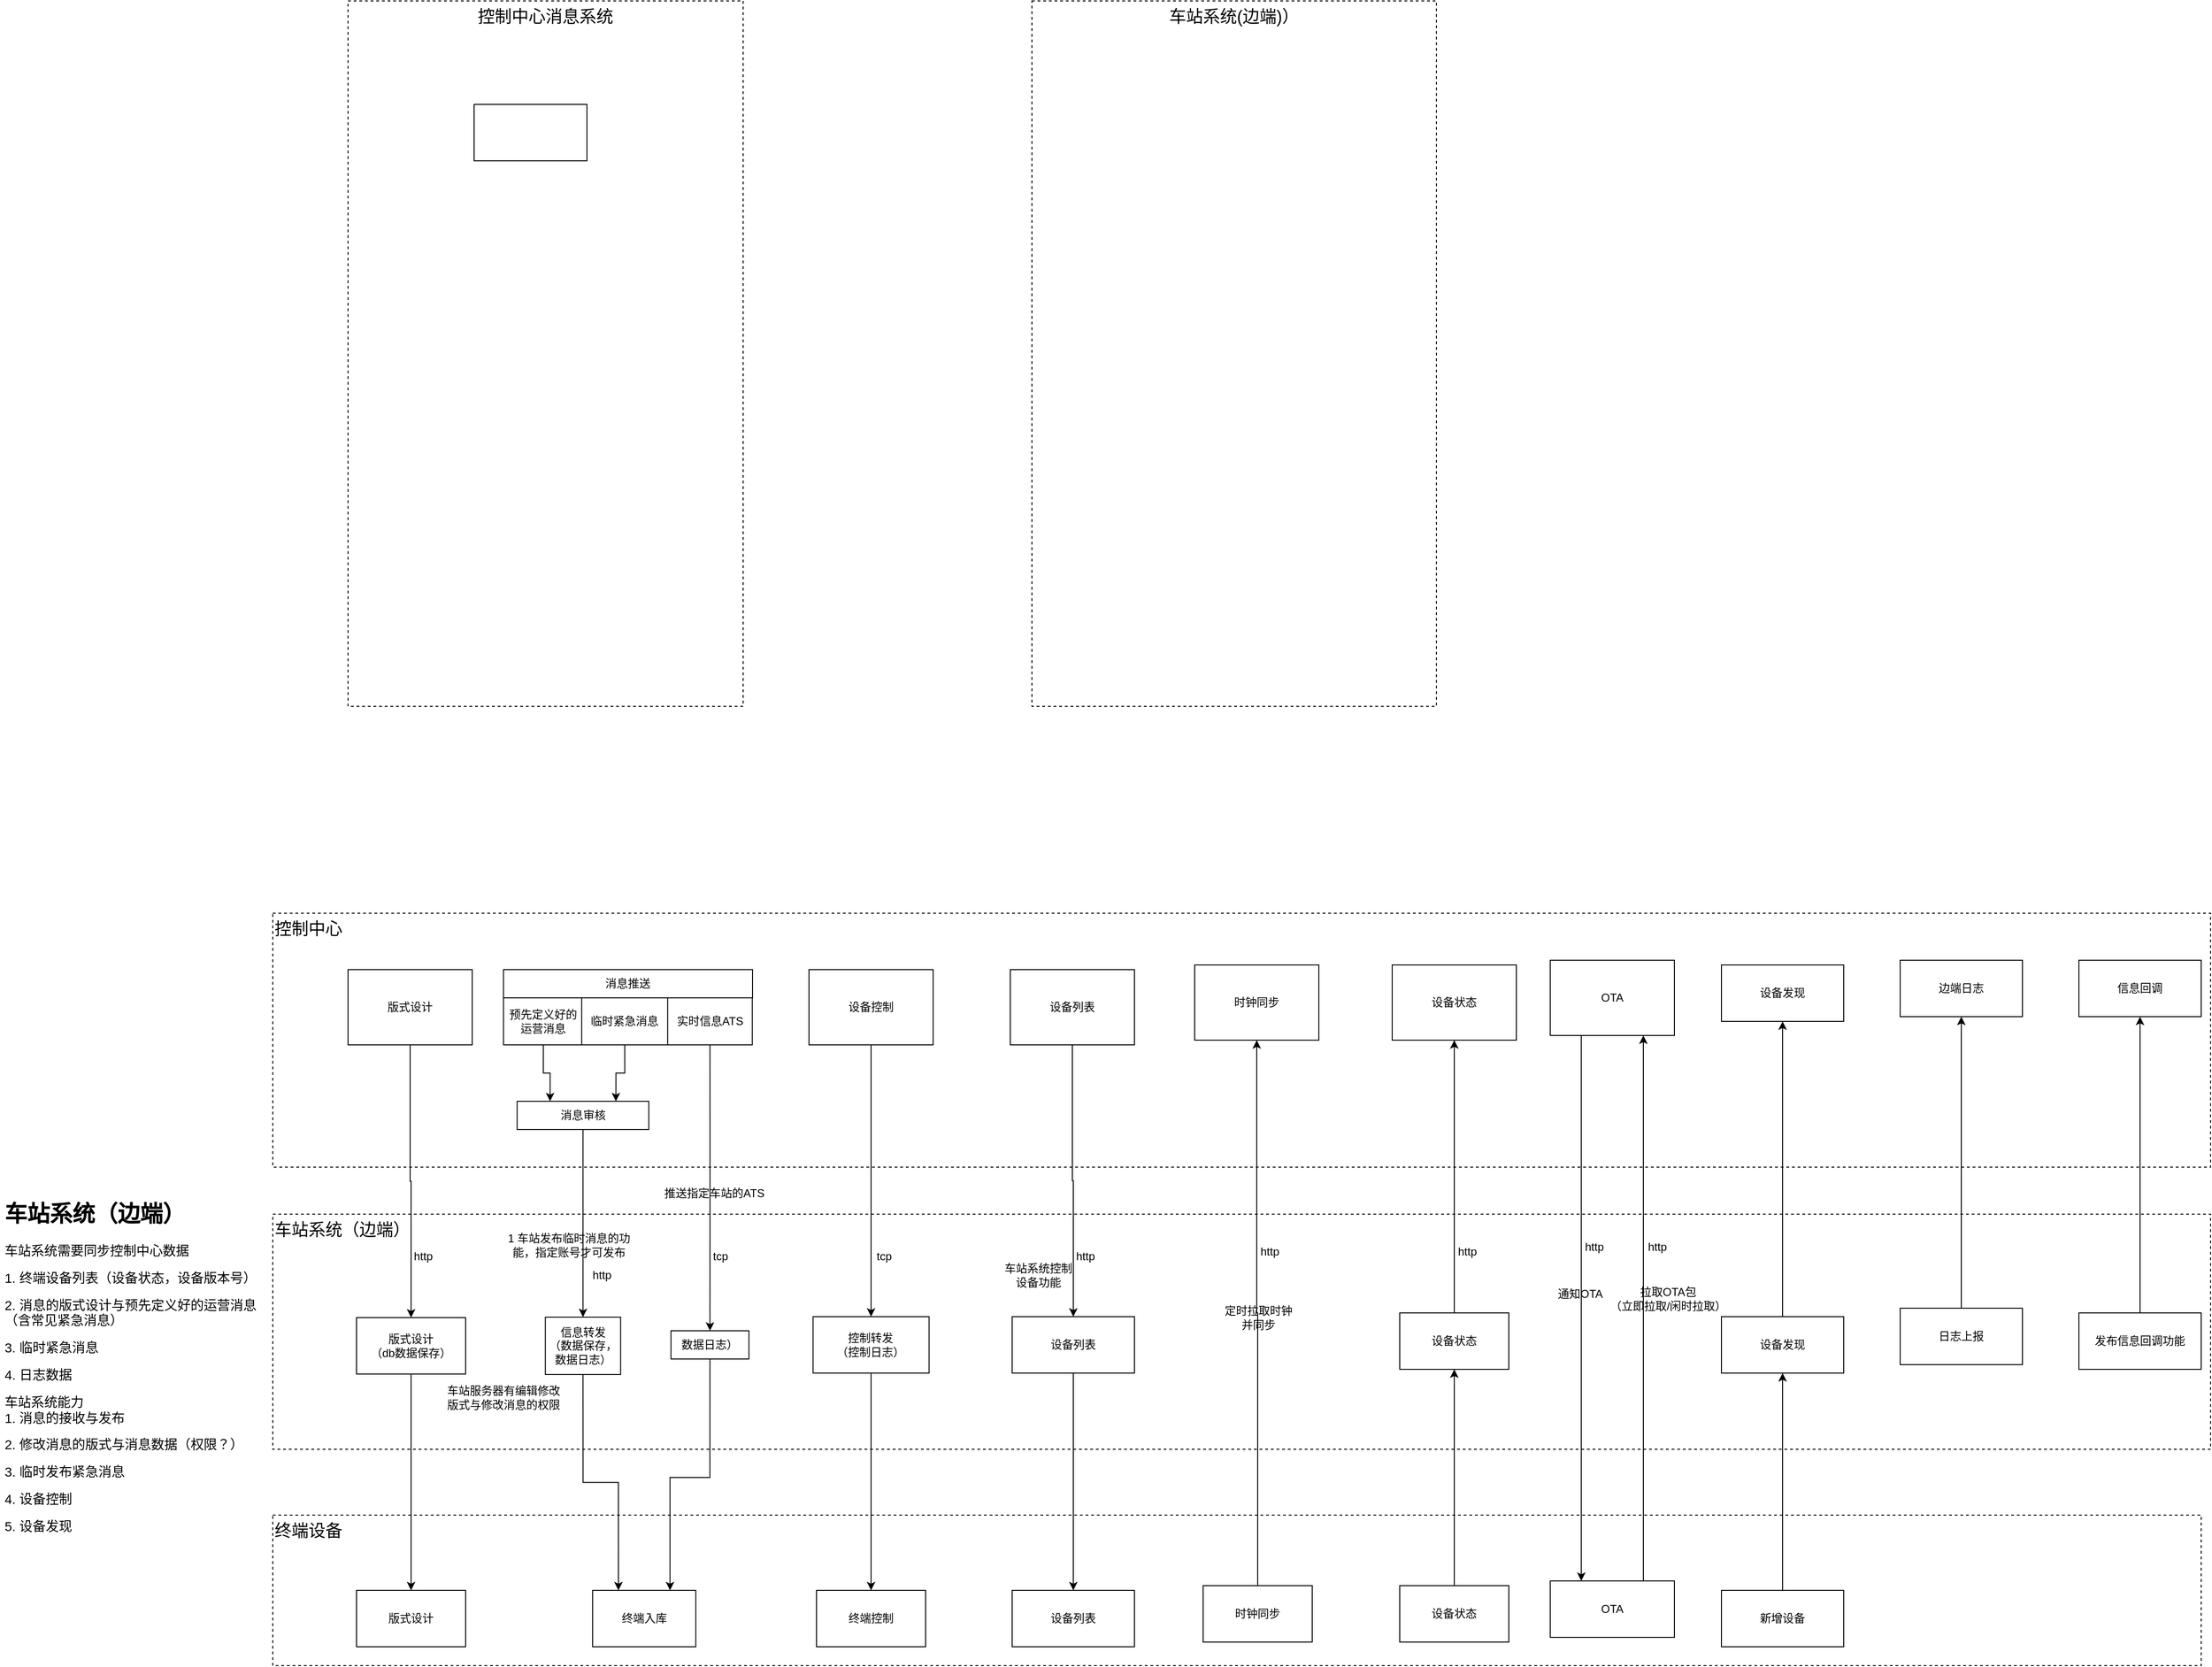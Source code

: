 <mxfile version="21.3.5" type="github">
  <diagram name="第 1 页" id="WxWkG-pKVZrvrhtKARHQ">
    <mxGraphModel dx="1942" dy="854" grid="1" gridSize="10" guides="1" tooltips="1" connect="1" arrows="1" fold="1" page="1" pageScale="1" pageWidth="827" pageHeight="1169" math="0" shadow="0">
      <root>
        <mxCell id="0" />
        <mxCell id="1" parent="0" />
        <mxCell id="FDIz5WSHnkQEFrHZKm8G-6" value="&lt;font style=&quot;font-size: 18px;&quot;&gt;控制中心&lt;/font&gt;" style="rounded=0;whiteSpace=wrap;html=1;align=left;verticalAlign=top;dashed=1;" parent="1" vertex="1">
          <mxGeometry x="310" y="1210" width="2060" height="270" as="geometry" />
        </mxCell>
        <mxCell id="FDIz5WSHnkQEFrHZKm8G-10" value="&lt;font style=&quot;font-size: 18px;&quot;&gt;终端设备&lt;/font&gt;" style="rounded=0;whiteSpace=wrap;html=1;align=left;verticalAlign=top;dashed=1;" parent="1" vertex="1">
          <mxGeometry x="310" y="1850" width="2050" height="160" as="geometry" />
        </mxCell>
        <mxCell id="FDIz5WSHnkQEFrHZKm8G-11" value="&lt;font style=&quot;font-size: 18px;&quot;&gt;车站系统（边端）&lt;/font&gt;" style="rounded=0;whiteSpace=wrap;html=1;align=left;verticalAlign=top;dashed=1;" parent="1" vertex="1">
          <mxGeometry x="310" y="1530" width="2060" height="250" as="geometry" />
        </mxCell>
        <mxCell id="MEf120TzHeJ7vrePYZAw-9" value="&lt;font style=&quot;font-size: 18px;&quot;&gt;车站系统(边端)）&lt;/font&gt;" style="rounded=0;whiteSpace=wrap;html=1;dashed=1;verticalAlign=top;" parent="1" vertex="1">
          <mxGeometry x="1117" y="240" width="430" height="750" as="geometry" />
        </mxCell>
        <mxCell id="MEf120TzHeJ7vrePYZAw-5" value="&lt;font style=&quot;font-size: 18px;&quot;&gt;控制中心消息系统&lt;/font&gt;" style="rounded=0;whiteSpace=wrap;html=1;dashed=1;verticalAlign=top;" parent="1" vertex="1">
          <mxGeometry x="390" y="240" width="420" height="750" as="geometry" />
        </mxCell>
        <mxCell id="FDIz5WSHnkQEFrHZKm8G-16" style="edgeStyle=orthogonalEdgeStyle;rounded=0;orthogonalLoop=1;jettySize=auto;html=1;exitX=0.5;exitY=1;exitDx=0;exitDy=0;entryX=0.5;entryY=0;entryDx=0;entryDy=0;" parent="1" source="FDIz5WSHnkQEFrHZKm8G-12" target="FDIz5WSHnkQEFrHZKm8G-13" edge="1">
          <mxGeometry relative="1" as="geometry" />
        </mxCell>
        <mxCell id="FDIz5WSHnkQEFrHZKm8G-12" value="版式设计" style="rounded=0;whiteSpace=wrap;html=1;" parent="1" vertex="1">
          <mxGeometry x="390" y="1270" width="132" height="80" as="geometry" />
        </mxCell>
        <mxCell id="FDIz5WSHnkQEFrHZKm8G-17" style="edgeStyle=orthogonalEdgeStyle;rounded=0;orthogonalLoop=1;jettySize=auto;html=1;exitX=0.5;exitY=1;exitDx=0;exitDy=0;entryX=0.5;entryY=0;entryDx=0;entryDy=0;" parent="1" source="FDIz5WSHnkQEFrHZKm8G-13" target="FDIz5WSHnkQEFrHZKm8G-15" edge="1">
          <mxGeometry relative="1" as="geometry" />
        </mxCell>
        <mxCell id="FDIz5WSHnkQEFrHZKm8G-13" value="版式设计&lt;br&gt;（db数据保存）" style="rounded=0;whiteSpace=wrap;html=1;" parent="1" vertex="1">
          <mxGeometry x="399" y="1640" width="116" height="60" as="geometry" />
        </mxCell>
        <mxCell id="FDIz5WSHnkQEFrHZKm8G-15" value="版式设计" style="rounded=0;whiteSpace=wrap;html=1;" parent="1" vertex="1">
          <mxGeometry x="399" y="1930" width="116" height="60" as="geometry" />
        </mxCell>
        <mxCell id="FDIz5WSHnkQEFrHZKm8G-18" value="消息推送" style="rounded=0;whiteSpace=wrap;html=1;" parent="1" vertex="1">
          <mxGeometry x="555.25" y="1270" width="264.75" height="30" as="geometry" />
        </mxCell>
        <mxCell id="FDIz5WSHnkQEFrHZKm8G-23" style="edgeStyle=orthogonalEdgeStyle;rounded=0;orthogonalLoop=1;jettySize=auto;html=1;exitX=0.5;exitY=1;exitDx=0;exitDy=0;entryX=0.25;entryY=0;entryDx=0;entryDy=0;" parent="1" source="FDIz5WSHnkQEFrHZKm8G-19" target="FDIz5WSHnkQEFrHZKm8G-21" edge="1">
          <mxGeometry relative="1" as="geometry" />
        </mxCell>
        <mxCell id="FDIz5WSHnkQEFrHZKm8G-19" value="预先定义好的运营消息" style="rounded=0;whiteSpace=wrap;html=1;" parent="1" vertex="1">
          <mxGeometry x="555.25" y="1300" width="84.75" height="50" as="geometry" />
        </mxCell>
        <mxCell id="FDIz5WSHnkQEFrHZKm8G-24" style="edgeStyle=orthogonalEdgeStyle;rounded=0;orthogonalLoop=1;jettySize=auto;html=1;exitX=0.5;exitY=1;exitDx=0;exitDy=0;entryX=0.75;entryY=0;entryDx=0;entryDy=0;" parent="1" source="FDIz5WSHnkQEFrHZKm8G-20" target="FDIz5WSHnkQEFrHZKm8G-21" edge="1">
          <mxGeometry relative="1" as="geometry" />
        </mxCell>
        <mxCell id="FDIz5WSHnkQEFrHZKm8G-20" value="临时紧急消息" style="rounded=0;whiteSpace=wrap;html=1;" parent="1" vertex="1">
          <mxGeometry x="638.37" y="1300" width="91.63" height="50" as="geometry" />
        </mxCell>
        <mxCell id="lnaJndpBKy_KP0AAHM30-50" style="edgeStyle=orthogonalEdgeStyle;rounded=0;orthogonalLoop=1;jettySize=auto;html=1;exitX=0.5;exitY=1;exitDx=0;exitDy=0;entryX=0.5;entryY=0;entryDx=0;entryDy=0;" edge="1" parent="1" source="FDIz5WSHnkQEFrHZKm8G-21" target="FDIz5WSHnkQEFrHZKm8G-27">
          <mxGeometry relative="1" as="geometry" />
        </mxCell>
        <mxCell id="FDIz5WSHnkQEFrHZKm8G-21" value="消息审核" style="rounded=0;whiteSpace=wrap;html=1;" parent="1" vertex="1">
          <mxGeometry x="569.75" y="1410" width="140" height="30" as="geometry" />
        </mxCell>
        <mxCell id="lnaJndpBKy_KP0AAHM30-52" style="edgeStyle=orthogonalEdgeStyle;rounded=0;orthogonalLoop=1;jettySize=auto;html=1;exitX=0.5;exitY=1;exitDx=0;exitDy=0;entryX=0.5;entryY=0;entryDx=0;entryDy=0;" edge="1" parent="1" source="FDIz5WSHnkQEFrHZKm8G-22" target="lnaJndpBKy_KP0AAHM30-51">
          <mxGeometry relative="1" as="geometry" />
        </mxCell>
        <mxCell id="FDIz5WSHnkQEFrHZKm8G-22" value="实时信息ATS" style="rounded=0;whiteSpace=wrap;html=1;" parent="1" vertex="1">
          <mxGeometry x="729.75" y="1300" width="90" height="50" as="geometry" />
        </mxCell>
        <mxCell id="FDIz5WSHnkQEFrHZKm8G-30" style="edgeStyle=orthogonalEdgeStyle;rounded=0;orthogonalLoop=1;jettySize=auto;html=1;exitX=0.5;exitY=1;exitDx=0;exitDy=0;entryX=0.25;entryY=0;entryDx=0;entryDy=0;" parent="1" source="FDIz5WSHnkQEFrHZKm8G-27" target="FDIz5WSHnkQEFrHZKm8G-29" edge="1">
          <mxGeometry relative="1" as="geometry" />
        </mxCell>
        <mxCell id="FDIz5WSHnkQEFrHZKm8G-27" value="信息转发&lt;br&gt;（数据保存，数据日志）" style="rounded=0;whiteSpace=wrap;html=1;" parent="1" vertex="1">
          <mxGeometry x="599.75" y="1639.5" width="80" height="61" as="geometry" />
        </mxCell>
        <mxCell id="FDIz5WSHnkQEFrHZKm8G-29" value="终端入库" style="rounded=0;whiteSpace=wrap;html=1;" parent="1" vertex="1">
          <mxGeometry x="650" y="1930" width="109.69" height="60" as="geometry" />
        </mxCell>
        <mxCell id="FDIz5WSHnkQEFrHZKm8G-34" style="edgeStyle=orthogonalEdgeStyle;rounded=0;orthogonalLoop=1;jettySize=auto;html=1;exitX=0.5;exitY=1;exitDx=0;exitDy=0;entryX=0.5;entryY=0;entryDx=0;entryDy=0;" parent="1" source="FDIz5WSHnkQEFrHZKm8G-31" target="FDIz5WSHnkQEFrHZKm8G-33" edge="1">
          <mxGeometry relative="1" as="geometry" />
        </mxCell>
        <mxCell id="FDIz5WSHnkQEFrHZKm8G-31" value="设备控制" style="rounded=0;whiteSpace=wrap;html=1;" parent="1" vertex="1">
          <mxGeometry x="880" y="1270" width="132" height="80" as="geometry" />
        </mxCell>
        <mxCell id="FDIz5WSHnkQEFrHZKm8G-36" style="edgeStyle=orthogonalEdgeStyle;rounded=0;orthogonalLoop=1;jettySize=auto;html=1;exitX=0.5;exitY=1;exitDx=0;exitDy=0;entryX=0.5;entryY=0;entryDx=0;entryDy=0;" parent="1" source="FDIz5WSHnkQEFrHZKm8G-33" target="FDIz5WSHnkQEFrHZKm8G-35" edge="1">
          <mxGeometry relative="1" as="geometry" />
        </mxCell>
        <mxCell id="FDIz5WSHnkQEFrHZKm8G-33" value="控制转发&lt;br&gt;（控制日志）" style="rounded=0;whiteSpace=wrap;html=1;" parent="1" vertex="1">
          <mxGeometry x="884.32" y="1639" width="123.37" height="60" as="geometry" />
        </mxCell>
        <mxCell id="FDIz5WSHnkQEFrHZKm8G-35" value="终端控制" style="rounded=0;whiteSpace=wrap;html=1;" parent="1" vertex="1">
          <mxGeometry x="888" y="1930" width="116" height="60" as="geometry" />
        </mxCell>
        <mxCell id="FDIz5WSHnkQEFrHZKm8G-37" value="时钟同步" style="rounded=0;whiteSpace=wrap;html=1;" parent="1" vertex="1">
          <mxGeometry x="1290" y="1265" width="132" height="80" as="geometry" />
        </mxCell>
        <mxCell id="lnaJndpBKy_KP0AAHM30-5" style="edgeStyle=orthogonalEdgeStyle;rounded=0;orthogonalLoop=1;jettySize=auto;html=1;exitX=0.25;exitY=1;exitDx=0;exitDy=0;entryX=0.25;entryY=0;entryDx=0;entryDy=0;" edge="1" parent="1" source="FDIz5WSHnkQEFrHZKm8G-38" target="lnaJndpBKy_KP0AAHM30-2">
          <mxGeometry relative="1" as="geometry" />
        </mxCell>
        <mxCell id="FDIz5WSHnkQEFrHZKm8G-38" value="OTA" style="rounded=0;whiteSpace=wrap;html=1;" parent="1" vertex="1">
          <mxGeometry x="1668" y="1260" width="132" height="80" as="geometry" />
        </mxCell>
        <mxCell id="FDIz5WSHnkQEFrHZKm8G-39" value="设备状态" style="rounded=0;whiteSpace=wrap;html=1;" parent="1" vertex="1">
          <mxGeometry x="1500" y="1265" width="132" height="80" as="geometry" />
        </mxCell>
        <mxCell id="lnaJndpBKy_KP0AAHM30-4" style="edgeStyle=orthogonalEdgeStyle;rounded=0;orthogonalLoop=1;jettySize=auto;html=1;exitX=0.5;exitY=0;exitDx=0;exitDy=0;entryX=0.5;entryY=1;entryDx=0;entryDy=0;" edge="1" parent="1" source="lnaJndpBKy_KP0AAHM30-1" target="FDIz5WSHnkQEFrHZKm8G-37">
          <mxGeometry relative="1" as="geometry" />
        </mxCell>
        <mxCell id="lnaJndpBKy_KP0AAHM30-1" value="时钟同步" style="rounded=0;whiteSpace=wrap;html=1;" vertex="1" parent="1">
          <mxGeometry x="1299" y="1925" width="116" height="60" as="geometry" />
        </mxCell>
        <mxCell id="lnaJndpBKy_KP0AAHM30-6" style="edgeStyle=orthogonalEdgeStyle;rounded=0;orthogonalLoop=1;jettySize=auto;html=1;exitX=0.75;exitY=0;exitDx=0;exitDy=0;entryX=0.75;entryY=1;entryDx=0;entryDy=0;" edge="1" parent="1" source="lnaJndpBKy_KP0AAHM30-2" target="FDIz5WSHnkQEFrHZKm8G-38">
          <mxGeometry relative="1" as="geometry" />
        </mxCell>
        <mxCell id="lnaJndpBKy_KP0AAHM30-2" value="OTA" style="rounded=0;whiteSpace=wrap;html=1;" vertex="1" parent="1">
          <mxGeometry x="1668" y="1920" width="132" height="60" as="geometry" />
        </mxCell>
        <mxCell id="lnaJndpBKy_KP0AAHM30-7" style="edgeStyle=orthogonalEdgeStyle;rounded=0;orthogonalLoop=1;jettySize=auto;html=1;exitX=0.5;exitY=0;exitDx=0;exitDy=0;entryX=0.5;entryY=1;entryDx=0;entryDy=0;" edge="1" parent="1" source="lnaJndpBKy_KP0AAHM30-3" target="lnaJndpBKy_KP0AAHM30-28">
          <mxGeometry relative="1" as="geometry" />
        </mxCell>
        <mxCell id="lnaJndpBKy_KP0AAHM30-3" value="设备状态" style="rounded=0;whiteSpace=wrap;html=1;" vertex="1" parent="1">
          <mxGeometry x="1508" y="1925" width="116" height="60" as="geometry" />
        </mxCell>
        <mxCell id="lnaJndpBKy_KP0AAHM30-12" style="edgeStyle=orthogonalEdgeStyle;rounded=0;orthogonalLoop=1;jettySize=auto;html=1;exitX=0.5;exitY=1;exitDx=0;exitDy=0;entryX=0.5;entryY=0;entryDx=0;entryDy=0;" edge="1" parent="1" source="lnaJndpBKy_KP0AAHM30-9" target="lnaJndpBKy_KP0AAHM30-10">
          <mxGeometry relative="1" as="geometry" />
        </mxCell>
        <mxCell id="lnaJndpBKy_KP0AAHM30-9" value="设备列表" style="rounded=0;whiteSpace=wrap;html=1;" vertex="1" parent="1">
          <mxGeometry x="1094" y="1270" width="132" height="80" as="geometry" />
        </mxCell>
        <mxCell id="lnaJndpBKy_KP0AAHM30-13" style="edgeStyle=orthogonalEdgeStyle;rounded=0;orthogonalLoop=1;jettySize=auto;html=1;exitX=0.5;exitY=1;exitDx=0;exitDy=0;" edge="1" parent="1" source="lnaJndpBKy_KP0AAHM30-10" target="lnaJndpBKy_KP0AAHM30-11">
          <mxGeometry relative="1" as="geometry" />
        </mxCell>
        <mxCell id="lnaJndpBKy_KP0AAHM30-10" value="设备列表" style="rounded=0;whiteSpace=wrap;html=1;" vertex="1" parent="1">
          <mxGeometry x="1096" y="1639" width="130" height="60" as="geometry" />
        </mxCell>
        <mxCell id="lnaJndpBKy_KP0AAHM30-11" value="设备列表" style="rounded=0;whiteSpace=wrap;html=1;" vertex="1" parent="1">
          <mxGeometry x="1096" y="1930" width="130" height="60" as="geometry" />
        </mxCell>
        <mxCell id="lnaJndpBKy_KP0AAHM30-15" value="1 车站发布临时消息的功能，指定账号才可发布" style="text;html=1;strokeColor=none;fillColor=none;align=center;verticalAlign=middle;whiteSpace=wrap;rounded=0;" vertex="1" parent="1">
          <mxGeometry x="555.25" y="1545" width="140" height="35" as="geometry" />
        </mxCell>
        <mxCell id="lnaJndpBKy_KP0AAHM30-17" value="车站系统控制设备功能" style="text;html=1;strokeColor=none;fillColor=none;align=center;verticalAlign=middle;whiteSpace=wrap;rounded=0;" vertex="1" parent="1">
          <mxGeometry x="1084" y="1570" width="80" height="50" as="geometry" />
        </mxCell>
        <mxCell id="lnaJndpBKy_KP0AAHM30-21" value="定时拉取时钟并同步" style="text;html=1;strokeColor=none;fillColor=none;align=center;verticalAlign=middle;whiteSpace=wrap;rounded=0;" vertex="1" parent="1">
          <mxGeometry x="1318" y="1615" width="80" height="50" as="geometry" />
        </mxCell>
        <mxCell id="lnaJndpBKy_KP0AAHM30-22" value="通知OTA" style="text;html=1;strokeColor=none;fillColor=none;align=center;verticalAlign=middle;whiteSpace=wrap;rounded=0;" vertex="1" parent="1">
          <mxGeometry x="1660" y="1590" width="80" height="50" as="geometry" />
        </mxCell>
        <mxCell id="lnaJndpBKy_KP0AAHM30-24" value="拉取OTA包&lt;br&gt;（立即拉取/闲时拉取）" style="text;html=1;strokeColor=none;fillColor=none;align=center;verticalAlign=middle;whiteSpace=wrap;rounded=0;" vertex="1" parent="1">
          <mxGeometry x="1730" y="1600" width="127" height="40" as="geometry" />
        </mxCell>
        <mxCell id="lnaJndpBKy_KP0AAHM30-25" value="推送指定车站的ATS" style="text;html=1;strokeColor=none;fillColor=none;align=center;verticalAlign=middle;whiteSpace=wrap;rounded=0;" vertex="1" parent="1">
          <mxGeometry x="715.37" y="1490" width="129.38" height="35" as="geometry" />
        </mxCell>
        <mxCell id="lnaJndpBKy_KP0AAHM30-27" value="车站服务器有编辑修改版式与修改消息的权限" style="text;html=1;strokeColor=none;fillColor=none;align=center;verticalAlign=middle;whiteSpace=wrap;rounded=0;" vertex="1" parent="1">
          <mxGeometry x="490.0" y="1707.5" width="131.38" height="35" as="geometry" />
        </mxCell>
        <mxCell id="lnaJndpBKy_KP0AAHM30-30" style="edgeStyle=orthogonalEdgeStyle;rounded=0;orthogonalLoop=1;jettySize=auto;html=1;exitX=0.5;exitY=0;exitDx=0;exitDy=0;" edge="1" parent="1" source="lnaJndpBKy_KP0AAHM30-28" target="FDIz5WSHnkQEFrHZKm8G-39">
          <mxGeometry relative="1" as="geometry" />
        </mxCell>
        <mxCell id="lnaJndpBKy_KP0AAHM30-28" value="设备状态" style="rounded=0;whiteSpace=wrap;html=1;" vertex="1" parent="1">
          <mxGeometry x="1508" y="1635" width="116" height="60" as="geometry" />
        </mxCell>
        <mxCell id="lnaJndpBKy_KP0AAHM30-31" value="" style="rounded=0;whiteSpace=wrap;html=1;" vertex="1" parent="1">
          <mxGeometry x="524" y="350" width="120" height="60" as="geometry" />
        </mxCell>
        <mxCell id="lnaJndpBKy_KP0AAHM30-32" value="&lt;h1&gt;车站系统（边端）&lt;/h1&gt;&lt;p&gt;&lt;font style=&quot;font-size: 14px;&quot;&gt;车站系统需要同步控制中心数据&lt;/font&gt;&lt;/p&gt;&lt;p&gt;&lt;font style=&quot;font-size: 14px;&quot;&gt;1. 终端设备列表（设备状态，设备版本号）&lt;/font&gt;&lt;/p&gt;&lt;p&gt;&lt;font style=&quot;font-size: 14px;&quot;&gt;2. 消息的版式设计与预先定义好的运营消息（含常见紧急消息）&lt;/font&gt;&lt;/p&gt;&lt;p&gt;&lt;font style=&quot;font-size: 14px;&quot;&gt;3. 临时紧急消息&lt;/font&gt;&lt;/p&gt;&lt;p&gt;&lt;font style=&quot;font-size: 14px;&quot;&gt;4. 日志数据&lt;/font&gt;&lt;/p&gt;&lt;p&gt;&lt;font style=&quot;font-size: 14px;&quot;&gt;车站系统能力&lt;br&gt;1. 消息的接收与发布&lt;/font&gt;&lt;/p&gt;&lt;p&gt;&lt;font style=&quot;font-size: 14px;&quot;&gt;2. 修改消息的版式与消息数据（权限？）&lt;/font&gt;&lt;/p&gt;&lt;p&gt;&lt;font style=&quot;font-size: 14px;&quot;&gt;3. 临时发布紧急消息&lt;/font&gt;&lt;/p&gt;&lt;p&gt;&lt;font style=&quot;font-size: 14px;&quot;&gt;4. 设备控制&lt;/font&gt;&lt;/p&gt;&lt;p&gt;&lt;font style=&quot;font-size: 14px;&quot;&gt;5. 设备发现&lt;/font&gt;&lt;/p&gt;" style="text;html=1;strokeColor=none;fillColor=none;spacing=5;spacingTop=-20;whiteSpace=wrap;overflow=hidden;rounded=0;" vertex="1" parent="1">
          <mxGeometry x="20" y="1510" width="300" height="390" as="geometry" />
        </mxCell>
        <mxCell id="lnaJndpBKy_KP0AAHM30-35" value="http" style="text;html=1;strokeColor=none;fillColor=none;align=center;verticalAlign=middle;whiteSpace=wrap;rounded=0;" vertex="1" parent="1">
          <mxGeometry x="440" y="1560" width="60" height="30" as="geometry" />
        </mxCell>
        <mxCell id="lnaJndpBKy_KP0AAHM30-36" value="tcp" style="text;html=1;strokeColor=none;fillColor=none;align=center;verticalAlign=middle;whiteSpace=wrap;rounded=0;" vertex="1" parent="1">
          <mxGeometry x="930" y="1560" width="60" height="30" as="geometry" />
        </mxCell>
        <mxCell id="lnaJndpBKy_KP0AAHM30-37" value="http" style="text;html=1;strokeColor=none;fillColor=none;align=center;verticalAlign=middle;whiteSpace=wrap;rounded=0;" vertex="1" parent="1">
          <mxGeometry x="630" y="1580" width="60" height="30" as="geometry" />
        </mxCell>
        <mxCell id="lnaJndpBKy_KP0AAHM30-39" value="http" style="text;html=1;strokeColor=none;fillColor=none;align=center;verticalAlign=middle;whiteSpace=wrap;rounded=0;" vertex="1" parent="1">
          <mxGeometry x="1340" y="1555" width="60" height="30" as="geometry" />
        </mxCell>
        <mxCell id="lnaJndpBKy_KP0AAHM30-40" value="http" style="text;html=1;strokeColor=none;fillColor=none;align=center;verticalAlign=middle;whiteSpace=wrap;rounded=0;" vertex="1" parent="1">
          <mxGeometry x="1685" y="1550" width="60" height="30" as="geometry" />
        </mxCell>
        <mxCell id="lnaJndpBKy_KP0AAHM30-41" value="http" style="text;html=1;strokeColor=none;fillColor=none;align=center;verticalAlign=middle;whiteSpace=wrap;rounded=0;" vertex="1" parent="1">
          <mxGeometry x="1751.5" y="1550" width="60" height="30" as="geometry" />
        </mxCell>
        <mxCell id="lnaJndpBKy_KP0AAHM30-42" value="http" style="text;html=1;strokeColor=none;fillColor=none;align=center;verticalAlign=middle;whiteSpace=wrap;rounded=0;" vertex="1" parent="1">
          <mxGeometry x="1550" y="1555" width="60" height="30" as="geometry" />
        </mxCell>
        <mxCell id="lnaJndpBKy_KP0AAHM30-43" value="http" style="text;html=1;strokeColor=none;fillColor=none;align=center;verticalAlign=middle;whiteSpace=wrap;rounded=0;" vertex="1" parent="1">
          <mxGeometry x="1144" y="1560" width="60" height="30" as="geometry" />
        </mxCell>
        <mxCell id="lnaJndpBKy_KP0AAHM30-47" style="edgeStyle=orthogonalEdgeStyle;rounded=0;orthogonalLoop=1;jettySize=auto;html=1;exitX=0.5;exitY=0;exitDx=0;exitDy=0;" edge="1" parent="1" source="lnaJndpBKy_KP0AAHM30-44" target="lnaJndpBKy_KP0AAHM30-45">
          <mxGeometry relative="1" as="geometry" />
        </mxCell>
        <mxCell id="lnaJndpBKy_KP0AAHM30-44" value="新增设备" style="rounded=0;whiteSpace=wrap;html=1;" vertex="1" parent="1">
          <mxGeometry x="1850" y="1930" width="130" height="60" as="geometry" />
        </mxCell>
        <mxCell id="lnaJndpBKy_KP0AAHM30-48" style="edgeStyle=orthogonalEdgeStyle;rounded=0;orthogonalLoop=1;jettySize=auto;html=1;" edge="1" parent="1" source="lnaJndpBKy_KP0AAHM30-45" target="lnaJndpBKy_KP0AAHM30-46">
          <mxGeometry relative="1" as="geometry" />
        </mxCell>
        <mxCell id="lnaJndpBKy_KP0AAHM30-45" value="设备发现" style="rounded=0;whiteSpace=wrap;html=1;" vertex="1" parent="1">
          <mxGeometry x="1850" y="1639" width="130" height="60" as="geometry" />
        </mxCell>
        <mxCell id="lnaJndpBKy_KP0AAHM30-46" value="设备发现" style="rounded=0;whiteSpace=wrap;html=1;" vertex="1" parent="1">
          <mxGeometry x="1850" y="1265" width="130" height="60" as="geometry" />
        </mxCell>
        <mxCell id="lnaJndpBKy_KP0AAHM30-53" style="edgeStyle=orthogonalEdgeStyle;rounded=0;orthogonalLoop=1;jettySize=auto;html=1;exitX=0.5;exitY=1;exitDx=0;exitDy=0;entryX=0.75;entryY=0;entryDx=0;entryDy=0;" edge="1" parent="1" source="lnaJndpBKy_KP0AAHM30-51" target="FDIz5WSHnkQEFrHZKm8G-29">
          <mxGeometry relative="1" as="geometry">
            <Array as="points">
              <mxPoint x="775" y="1810" />
              <mxPoint x="732" y="1810" />
            </Array>
          </mxGeometry>
        </mxCell>
        <mxCell id="lnaJndpBKy_KP0AAHM30-51" value="数据日志）" style="rounded=0;whiteSpace=wrap;html=1;" vertex="1" parent="1">
          <mxGeometry x="733.31" y="1654" width="82.87" height="30" as="geometry" />
        </mxCell>
        <mxCell id="lnaJndpBKy_KP0AAHM30-54" value="tcp" style="text;html=1;strokeColor=none;fillColor=none;align=center;verticalAlign=middle;whiteSpace=wrap;rounded=0;" vertex="1" parent="1">
          <mxGeometry x="756.18" y="1560" width="60" height="30" as="geometry" />
        </mxCell>
        <mxCell id="lnaJndpBKy_KP0AAHM30-59" style="edgeStyle=orthogonalEdgeStyle;rounded=0;orthogonalLoop=1;jettySize=auto;html=1;exitX=0.5;exitY=0;exitDx=0;exitDy=0;entryX=0.5;entryY=1;entryDx=0;entryDy=0;" edge="1" parent="1" source="lnaJndpBKy_KP0AAHM30-57" target="lnaJndpBKy_KP0AAHM30-58">
          <mxGeometry relative="1" as="geometry" />
        </mxCell>
        <mxCell id="lnaJndpBKy_KP0AAHM30-57" value="日志上报" style="rounded=0;whiteSpace=wrap;html=1;" vertex="1" parent="1">
          <mxGeometry x="2040" y="1630" width="130" height="60" as="geometry" />
        </mxCell>
        <mxCell id="lnaJndpBKy_KP0AAHM30-58" value="边端日志" style="rounded=0;whiteSpace=wrap;html=1;" vertex="1" parent="1">
          <mxGeometry x="2040" y="1260" width="130" height="60" as="geometry" />
        </mxCell>
        <mxCell id="lnaJndpBKy_KP0AAHM30-62" style="edgeStyle=orthogonalEdgeStyle;rounded=0;orthogonalLoop=1;jettySize=auto;html=1;exitX=0.5;exitY=0;exitDx=0;exitDy=0;entryX=0.5;entryY=1;entryDx=0;entryDy=0;" edge="1" parent="1" source="lnaJndpBKy_KP0AAHM30-60" target="lnaJndpBKy_KP0AAHM30-61">
          <mxGeometry relative="1" as="geometry" />
        </mxCell>
        <mxCell id="lnaJndpBKy_KP0AAHM30-60" value="发布信息回调功能" style="rounded=0;whiteSpace=wrap;html=1;" vertex="1" parent="1">
          <mxGeometry x="2230" y="1635" width="130" height="60" as="geometry" />
        </mxCell>
        <mxCell id="lnaJndpBKy_KP0AAHM30-61" value="信息回调" style="rounded=0;whiteSpace=wrap;html=1;" vertex="1" parent="1">
          <mxGeometry x="2230" y="1260" width="130" height="60" as="geometry" />
        </mxCell>
      </root>
    </mxGraphModel>
  </diagram>
</mxfile>
